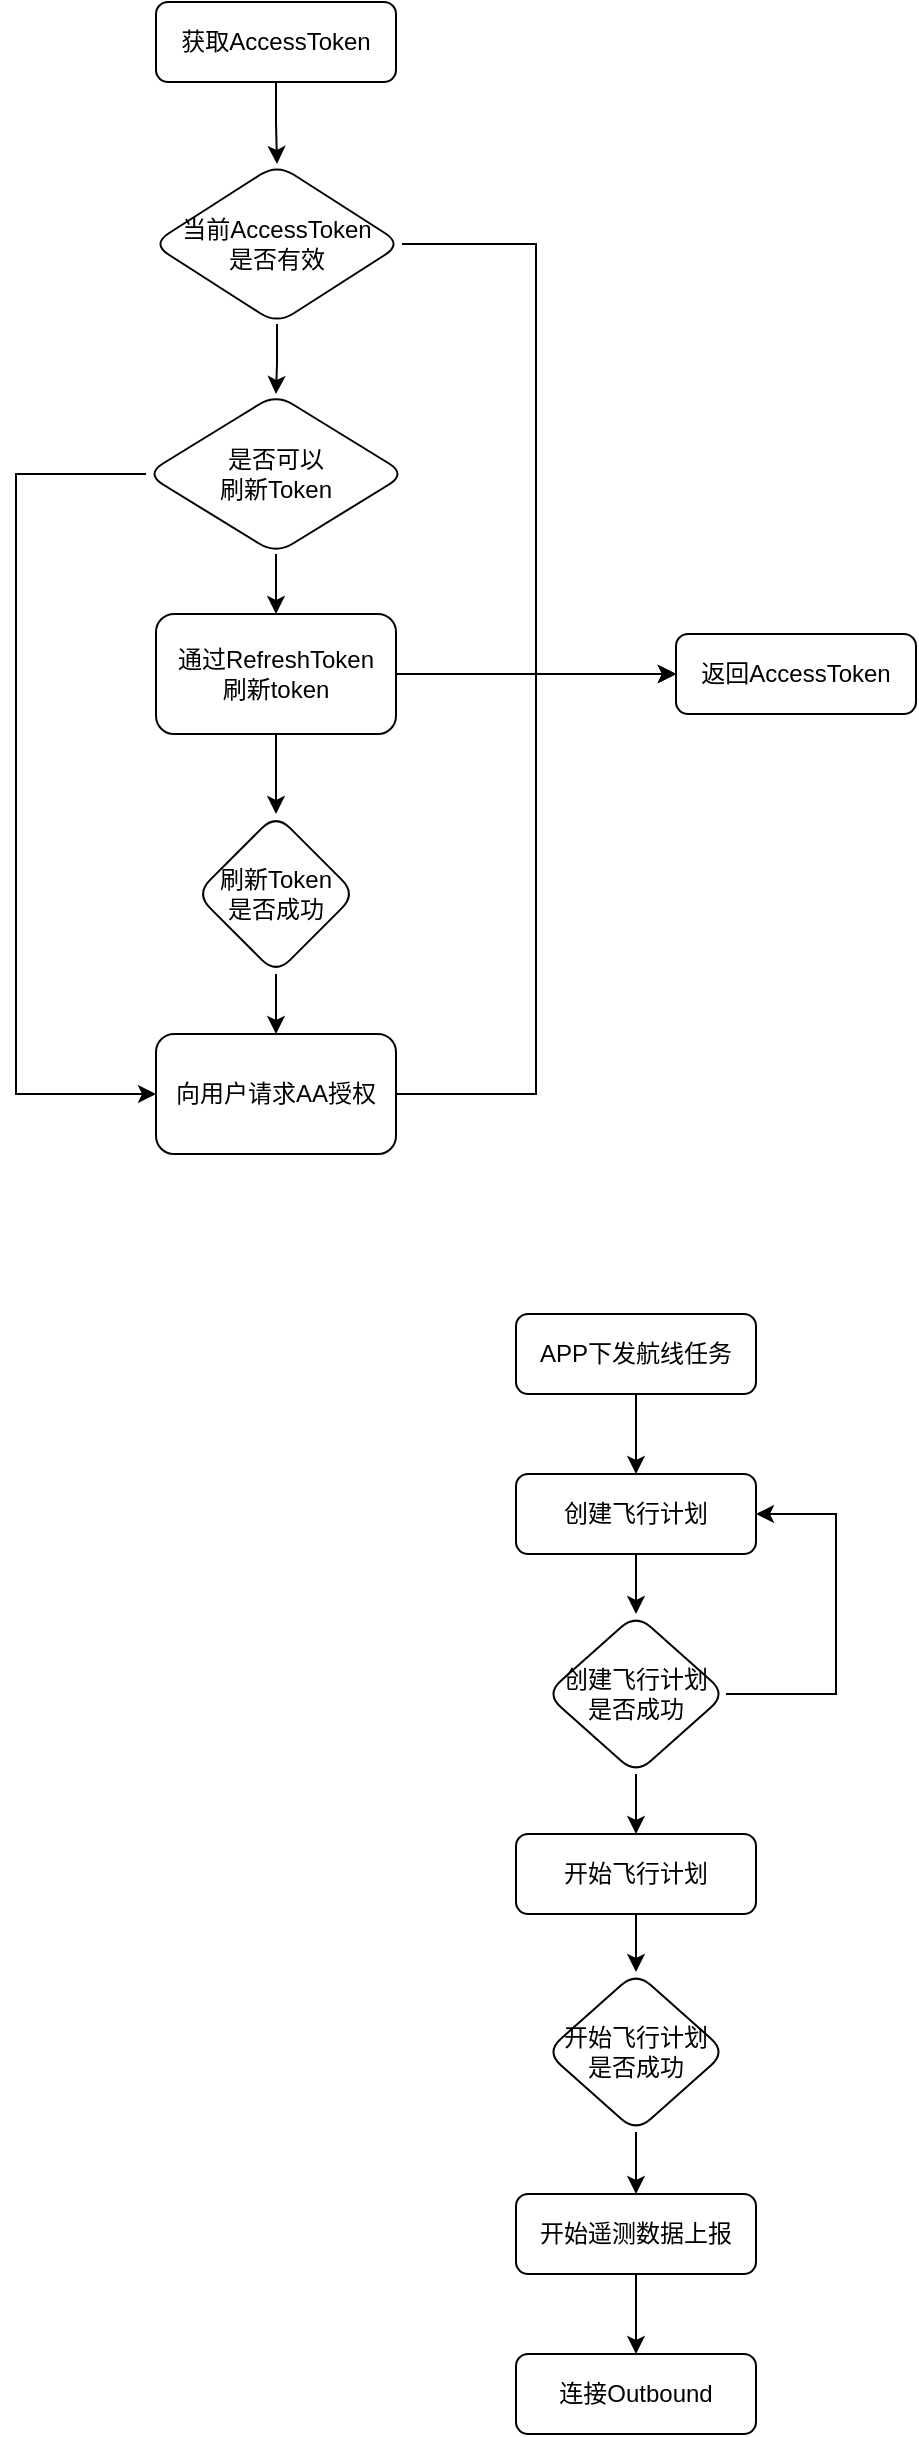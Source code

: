 <mxfile version="21.5.0" type="github">
  <diagram id="C5RBs43oDa-KdzZeNtuy" name="Page-1">
    <mxGraphModel dx="1619" dy="796" grid="1" gridSize="10" guides="1" tooltips="1" connect="1" arrows="1" fold="1" page="1" pageScale="1" pageWidth="827" pageHeight="1169" math="0" shadow="0">
      <root>
        <mxCell id="WIyWlLk6GJQsqaUBKTNV-0" />
        <mxCell id="WIyWlLk6GJQsqaUBKTNV-1" parent="WIyWlLk6GJQsqaUBKTNV-0" />
        <mxCell id="VkSfUGltf5ocZ3olBUT9-3" value="" style="edgeStyle=orthogonalEdgeStyle;rounded=0;orthogonalLoop=1;jettySize=auto;html=1;" parent="WIyWlLk6GJQsqaUBKTNV-1" source="WIyWlLk6GJQsqaUBKTNV-3" target="VkSfUGltf5ocZ3olBUT9-2" edge="1">
          <mxGeometry relative="1" as="geometry" />
        </mxCell>
        <mxCell id="WIyWlLk6GJQsqaUBKTNV-3" value="获取AccessToken" style="rounded=1;whiteSpace=wrap;html=1;fontSize=12;glass=0;strokeWidth=1;shadow=0;" parent="WIyWlLk6GJQsqaUBKTNV-1" vertex="1">
          <mxGeometry x="160" y="104" width="120" height="40" as="geometry" />
        </mxCell>
        <mxCell id="VkSfUGltf5ocZ3olBUT9-6" value="" style="edgeStyle=orthogonalEdgeStyle;rounded=0;orthogonalLoop=1;jettySize=auto;html=1;" parent="WIyWlLk6GJQsqaUBKTNV-1" source="VkSfUGltf5ocZ3olBUT9-2" target="VkSfUGltf5ocZ3olBUT9-5" edge="1">
          <mxGeometry relative="1" as="geometry" />
        </mxCell>
        <mxCell id="VkSfUGltf5ocZ3olBUT9-15" style="edgeStyle=orthogonalEdgeStyle;rounded=0;orthogonalLoop=1;jettySize=auto;html=1;exitX=1;exitY=0.5;exitDx=0;exitDy=0;entryX=0;entryY=0.5;entryDx=0;entryDy=0;" parent="WIyWlLk6GJQsqaUBKTNV-1" source="VkSfUGltf5ocZ3olBUT9-2" target="VkSfUGltf5ocZ3olBUT9-13" edge="1">
          <mxGeometry relative="1" as="geometry">
            <Array as="points">
              <mxPoint x="350" y="225" />
              <mxPoint x="350" y="440" />
            </Array>
          </mxGeometry>
        </mxCell>
        <mxCell id="VkSfUGltf5ocZ3olBUT9-2" value="当前AccessToken&lt;br&gt;是否有效" style="rhombus;whiteSpace=wrap;html=1;rounded=1;glass=0;strokeWidth=1;shadow=0;" parent="WIyWlLk6GJQsqaUBKTNV-1" vertex="1">
          <mxGeometry x="158" y="185" width="125" height="80" as="geometry" />
        </mxCell>
        <mxCell id="VkSfUGltf5ocZ3olBUT9-8" value="" style="edgeStyle=orthogonalEdgeStyle;rounded=0;orthogonalLoop=1;jettySize=auto;html=1;" parent="WIyWlLk6GJQsqaUBKTNV-1" source="VkSfUGltf5ocZ3olBUT9-5" target="VkSfUGltf5ocZ3olBUT9-7" edge="1">
          <mxGeometry relative="1" as="geometry" />
        </mxCell>
        <mxCell id="VkSfUGltf5ocZ3olBUT9-17" style="edgeStyle=orthogonalEdgeStyle;rounded=0;orthogonalLoop=1;jettySize=auto;html=1;exitX=0;exitY=0.5;exitDx=0;exitDy=0;entryX=0;entryY=0.5;entryDx=0;entryDy=0;" parent="WIyWlLk6GJQsqaUBKTNV-1" source="VkSfUGltf5ocZ3olBUT9-5" target="VkSfUGltf5ocZ3olBUT9-11" edge="1">
          <mxGeometry relative="1" as="geometry">
            <Array as="points">
              <mxPoint x="90" y="340" />
              <mxPoint x="90" y="650" />
            </Array>
          </mxGeometry>
        </mxCell>
        <mxCell id="VkSfUGltf5ocZ3olBUT9-5" value="是否可以&lt;br&gt;刷新Token" style="rhombus;whiteSpace=wrap;html=1;rounded=1;glass=0;strokeWidth=1;shadow=0;" parent="WIyWlLk6GJQsqaUBKTNV-1" vertex="1">
          <mxGeometry x="155" y="300" width="130" height="80" as="geometry" />
        </mxCell>
        <mxCell id="VkSfUGltf5ocZ3olBUT9-10" value="" style="edgeStyle=orthogonalEdgeStyle;rounded=0;orthogonalLoop=1;jettySize=auto;html=1;" parent="WIyWlLk6GJQsqaUBKTNV-1" source="VkSfUGltf5ocZ3olBUT9-7" target="VkSfUGltf5ocZ3olBUT9-9" edge="1">
          <mxGeometry relative="1" as="geometry" />
        </mxCell>
        <mxCell id="VkSfUGltf5ocZ3olBUT9-19" style="edgeStyle=orthogonalEdgeStyle;rounded=0;orthogonalLoop=1;jettySize=auto;html=1;exitX=1;exitY=0.5;exitDx=0;exitDy=0;" parent="WIyWlLk6GJQsqaUBKTNV-1" source="VkSfUGltf5ocZ3olBUT9-7" target="VkSfUGltf5ocZ3olBUT9-13" edge="1">
          <mxGeometry relative="1" as="geometry" />
        </mxCell>
        <mxCell id="VkSfUGltf5ocZ3olBUT9-7" value="通过RefreshToken&lt;br&gt;刷新token" style="whiteSpace=wrap;html=1;rounded=1;glass=0;strokeWidth=1;shadow=0;" parent="WIyWlLk6GJQsqaUBKTNV-1" vertex="1">
          <mxGeometry x="160" y="410" width="120" height="60" as="geometry" />
        </mxCell>
        <mxCell id="VkSfUGltf5ocZ3olBUT9-12" value="" style="edgeStyle=orthogonalEdgeStyle;rounded=0;orthogonalLoop=1;jettySize=auto;html=1;" parent="WIyWlLk6GJQsqaUBKTNV-1" source="VkSfUGltf5ocZ3olBUT9-9" target="VkSfUGltf5ocZ3olBUT9-11" edge="1">
          <mxGeometry relative="1" as="geometry" />
        </mxCell>
        <mxCell id="VkSfUGltf5ocZ3olBUT9-9" value="刷新Token&lt;br&gt;是否成功" style="rhombus;whiteSpace=wrap;html=1;rounded=1;glass=0;strokeWidth=1;shadow=0;" parent="WIyWlLk6GJQsqaUBKTNV-1" vertex="1">
          <mxGeometry x="180" y="510" width="80" height="80" as="geometry" />
        </mxCell>
        <mxCell id="VkSfUGltf5ocZ3olBUT9-20" style="edgeStyle=orthogonalEdgeStyle;rounded=0;orthogonalLoop=1;jettySize=auto;html=1;exitX=1;exitY=0.5;exitDx=0;exitDy=0;entryX=0;entryY=0.5;entryDx=0;entryDy=0;" parent="WIyWlLk6GJQsqaUBKTNV-1" source="VkSfUGltf5ocZ3olBUT9-11" target="VkSfUGltf5ocZ3olBUT9-13" edge="1">
          <mxGeometry relative="1" as="geometry">
            <Array as="points">
              <mxPoint x="350" y="650" />
              <mxPoint x="350" y="440" />
            </Array>
          </mxGeometry>
        </mxCell>
        <mxCell id="VkSfUGltf5ocZ3olBUT9-11" value="向用户请求AA授权" style="whiteSpace=wrap;html=1;rounded=1;glass=0;strokeWidth=1;shadow=0;" parent="WIyWlLk6GJQsqaUBKTNV-1" vertex="1">
          <mxGeometry x="160" y="620" width="120" height="60" as="geometry" />
        </mxCell>
        <mxCell id="VkSfUGltf5ocZ3olBUT9-13" value="返回AccessToken" style="rounded=1;whiteSpace=wrap;html=1;fontSize=12;glass=0;strokeWidth=1;shadow=0;" parent="WIyWlLk6GJQsqaUBKTNV-1" vertex="1">
          <mxGeometry x="420" y="420" width="120" height="40" as="geometry" />
        </mxCell>
        <mxCell id="tULDjytNDSKDQ0tiMC_3-2" value="" style="edgeStyle=orthogonalEdgeStyle;rounded=0;orthogonalLoop=1;jettySize=auto;html=1;" edge="1" parent="WIyWlLk6GJQsqaUBKTNV-1" source="tULDjytNDSKDQ0tiMC_3-0" target="tULDjytNDSKDQ0tiMC_3-1">
          <mxGeometry relative="1" as="geometry" />
        </mxCell>
        <mxCell id="tULDjytNDSKDQ0tiMC_3-0" value="APP下发航线任务" style="rounded=1;whiteSpace=wrap;html=1;fontSize=12;glass=0;strokeWidth=1;shadow=0;" vertex="1" parent="WIyWlLk6GJQsqaUBKTNV-1">
          <mxGeometry x="340" y="760" width="120" height="40" as="geometry" />
        </mxCell>
        <mxCell id="tULDjytNDSKDQ0tiMC_3-6" style="edgeStyle=orthogonalEdgeStyle;rounded=0;orthogonalLoop=1;jettySize=auto;html=1;exitX=0.5;exitY=1;exitDx=0;exitDy=0;entryX=0.5;entryY=0;entryDx=0;entryDy=0;" edge="1" parent="WIyWlLk6GJQsqaUBKTNV-1" source="tULDjytNDSKDQ0tiMC_3-1" target="tULDjytNDSKDQ0tiMC_3-5">
          <mxGeometry relative="1" as="geometry" />
        </mxCell>
        <mxCell id="tULDjytNDSKDQ0tiMC_3-1" value="创建飞行计划" style="rounded=1;whiteSpace=wrap;html=1;fontSize=12;glass=0;strokeWidth=1;shadow=0;" vertex="1" parent="WIyWlLk6GJQsqaUBKTNV-1">
          <mxGeometry x="340" y="840" width="120" height="40" as="geometry" />
        </mxCell>
        <mxCell id="tULDjytNDSKDQ0tiMC_3-15" style="edgeStyle=orthogonalEdgeStyle;rounded=0;orthogonalLoop=1;jettySize=auto;html=1;exitX=0.5;exitY=1;exitDx=0;exitDy=0;" edge="1" parent="WIyWlLk6GJQsqaUBKTNV-1" source="tULDjytNDSKDQ0tiMC_3-3" target="tULDjytNDSKDQ0tiMC_3-8">
          <mxGeometry relative="1" as="geometry" />
        </mxCell>
        <mxCell id="tULDjytNDSKDQ0tiMC_3-3" value="开始飞行计划" style="rounded=1;whiteSpace=wrap;html=1;fontSize=12;glass=0;strokeWidth=1;shadow=0;" vertex="1" parent="WIyWlLk6GJQsqaUBKTNV-1">
          <mxGeometry x="340" y="1020" width="120" height="40" as="geometry" />
        </mxCell>
        <mxCell id="tULDjytNDSKDQ0tiMC_3-7" style="edgeStyle=orthogonalEdgeStyle;rounded=0;orthogonalLoop=1;jettySize=auto;html=1;exitX=0.5;exitY=1;exitDx=0;exitDy=0;entryX=0.5;entryY=0;entryDx=0;entryDy=0;" edge="1" parent="WIyWlLk6GJQsqaUBKTNV-1" source="tULDjytNDSKDQ0tiMC_3-5" target="tULDjytNDSKDQ0tiMC_3-3">
          <mxGeometry relative="1" as="geometry" />
        </mxCell>
        <mxCell id="tULDjytNDSKDQ0tiMC_3-16" style="edgeStyle=orthogonalEdgeStyle;rounded=0;orthogonalLoop=1;jettySize=auto;html=1;exitX=1;exitY=0.5;exitDx=0;exitDy=0;entryX=1;entryY=0.5;entryDx=0;entryDy=0;" edge="1" parent="WIyWlLk6GJQsqaUBKTNV-1" source="tULDjytNDSKDQ0tiMC_3-5" target="tULDjytNDSKDQ0tiMC_3-1">
          <mxGeometry relative="1" as="geometry">
            <Array as="points">
              <mxPoint x="500" y="950" />
              <mxPoint x="500" y="860" />
            </Array>
          </mxGeometry>
        </mxCell>
        <mxCell id="tULDjytNDSKDQ0tiMC_3-5" value="创建飞行计划&lt;br&gt;是否成功" style="rhombus;whiteSpace=wrap;html=1;rounded=1;glass=0;strokeWidth=1;shadow=0;" vertex="1" parent="WIyWlLk6GJQsqaUBKTNV-1">
          <mxGeometry x="355" y="910" width="90" height="80" as="geometry" />
        </mxCell>
        <mxCell id="tULDjytNDSKDQ0tiMC_3-10" value="" style="edgeStyle=orthogonalEdgeStyle;rounded=0;orthogonalLoop=1;jettySize=auto;html=1;" edge="1" parent="WIyWlLk6GJQsqaUBKTNV-1" source="tULDjytNDSKDQ0tiMC_3-8">
          <mxGeometry relative="1" as="geometry">
            <mxPoint x="400" y="1200" as="targetPoint" />
          </mxGeometry>
        </mxCell>
        <mxCell id="tULDjytNDSKDQ0tiMC_3-8" value="开始飞行计划&lt;br&gt;是否成功" style="rhombus;whiteSpace=wrap;html=1;rounded=1;glass=0;strokeWidth=1;shadow=0;" vertex="1" parent="WIyWlLk6GJQsqaUBKTNV-1">
          <mxGeometry x="355" y="1089" width="90" height="80" as="geometry" />
        </mxCell>
        <mxCell id="tULDjytNDSKDQ0tiMC_3-14" style="edgeStyle=orthogonalEdgeStyle;rounded=0;orthogonalLoop=1;jettySize=auto;html=1;exitX=0.5;exitY=1;exitDx=0;exitDy=0;entryX=0.5;entryY=0;entryDx=0;entryDy=0;" edge="1" parent="WIyWlLk6GJQsqaUBKTNV-1" source="tULDjytNDSKDQ0tiMC_3-11" target="tULDjytNDSKDQ0tiMC_3-13">
          <mxGeometry relative="1" as="geometry" />
        </mxCell>
        <mxCell id="tULDjytNDSKDQ0tiMC_3-11" value="开始遥测数据上报" style="rounded=1;whiteSpace=wrap;html=1;fontSize=12;glass=0;strokeWidth=1;shadow=0;" vertex="1" parent="WIyWlLk6GJQsqaUBKTNV-1">
          <mxGeometry x="340" y="1200" width="120" height="40" as="geometry" />
        </mxCell>
        <mxCell id="tULDjytNDSKDQ0tiMC_3-13" value="连接Outbound" style="rounded=1;whiteSpace=wrap;html=1;fontSize=12;glass=0;strokeWidth=1;shadow=0;" vertex="1" parent="WIyWlLk6GJQsqaUBKTNV-1">
          <mxGeometry x="340" y="1280" width="120" height="40" as="geometry" />
        </mxCell>
      </root>
    </mxGraphModel>
  </diagram>
</mxfile>
